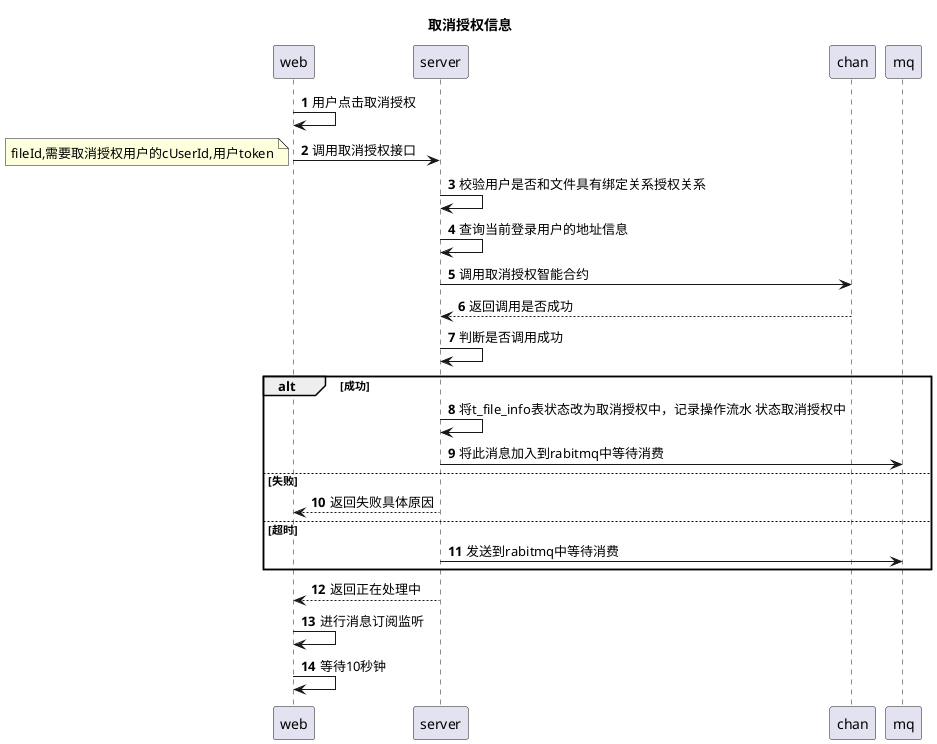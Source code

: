 @startuml
title:取消授权信息
autonumber
web->web:用户点击取消授权
web->server:调用取消授权接口
note left: fileId,需要取消授权用户的cUserId,用户token
server->server:校验用户是否和文件具有绑定关系授权关系
server->server:查询当前登录用户的地址信息
server->chan:调用取消授权智能合约
chan-->server:返回调用是否成功
server->server:判断是否调用成功
alt 成功
server->server: 将t_file_info表状态改为取消授权中，记录操作流水 状态取消授权中
server->mq:将此消息加入到rabitmq中等待消费
else 失败
server-->web:返回失败具体原因
else 超时
server->mq:发送到rabitmq中等待消费
end
server-->web:返回正在处理中
web->web:进行消息订阅监听
web->web:等待10秒钟
@enduml